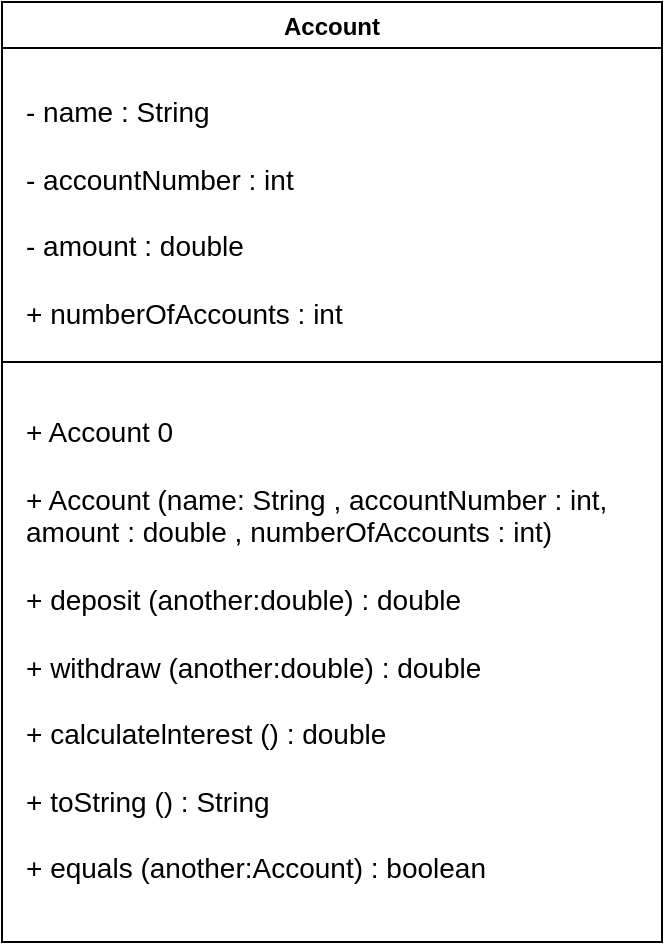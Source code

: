 <mxfile version="20.2.7" type="github">
  <diagram id="95sVJ0odP7MM4Z1XPq-E" name="Page-1">
    <mxGraphModel dx="893" dy="697" grid="1" gridSize="10" guides="1" tooltips="1" connect="1" arrows="1" fold="1" page="1" pageScale="1" pageWidth="850" pageHeight="1100" math="0" shadow="0">
      <root>
        <mxCell id="0" />
        <mxCell id="1" parent="0" />
        <mxCell id="drSC5kL2H_sf2_eazbfS-2" value="Account" style="swimlane;" vertex="1" parent="1">
          <mxGeometry x="200" y="100" width="330" height="470" as="geometry">
            <mxRectangle x="200" y="100" width="90" height="30" as="alternateBounds" />
          </mxGeometry>
        </mxCell>
        <mxCell id="drSC5kL2H_sf2_eazbfS-7" value="- name : String&lt;br&gt;&lt;br style=&quot;font-size: 14px;&quot;&gt;- accountNumber : int&lt;br&gt;&lt;br style=&quot;font-size: 14px;&quot;&gt;- amount : double&lt;br&gt;&lt;br style=&quot;font-size: 14px;&quot;&gt;+ numberOfAccounts : int" style="text;align=left;verticalAlign=top;resizable=0;points=[];autosize=1;strokeColor=none;fillColor=none;spacing=2;spacingTop=0;html=1;horizontal=1;fontSize=14;" vertex="1" parent="drSC5kL2H_sf2_eazbfS-2">
          <mxGeometry x="10" y="40" width="180" height="130" as="geometry" />
        </mxCell>
        <mxCell id="drSC5kL2H_sf2_eazbfS-8" value="&lt;div style=&quot;font-size: 14px;&quot;&gt;+ Account 0&lt;/div&gt;&lt;div style=&quot;font-size: 14px;&quot;&gt;&lt;br&gt;&lt;/div&gt;&lt;div style=&quot;font-size: 14px;&quot;&gt;+ Account (name: String , accountNumber : int,&lt;/div&gt;&lt;div style=&quot;font-size: 14px;&quot;&gt;amount : double , numberOfAccounts : int)&lt;/div&gt;&lt;div style=&quot;font-size: 14px;&quot;&gt;&lt;br&gt;&lt;/div&gt;&lt;div style=&quot;font-size: 14px;&quot;&gt;+ deposit (another:double) : double&lt;/div&gt;&lt;div style=&quot;font-size: 14px;&quot;&gt;&lt;br&gt;&lt;/div&gt;&lt;div style=&quot;font-size: 14px;&quot;&gt;+ withdraw (another:double) : double&lt;/div&gt;&lt;div style=&quot;font-size: 14px;&quot;&gt;&lt;br&gt;&lt;/div&gt;&lt;div style=&quot;font-size: 14px;&quot;&gt;+ calculatelnterest () : double&lt;/div&gt;&lt;div style=&quot;font-size: 14px;&quot;&gt;&lt;br&gt;&lt;/div&gt;&lt;div style=&quot;font-size: 14px;&quot;&gt;+ toString () : String&lt;/div&gt;&lt;div style=&quot;font-size: 14px;&quot;&gt;&lt;br&gt;&lt;/div&gt;&lt;div style=&quot;font-size: 14px;&quot;&gt;+ equals (another:Account) : boolean&lt;/div&gt;&lt;div style=&quot;font-size: 14px;&quot;&gt;&lt;br&gt;&lt;/div&gt;" style="text;html=1;align=left;verticalAlign=top;resizable=0;points=[];autosize=1;strokeColor=none;fillColor=none;fontSize=14;" vertex="1" parent="drSC5kL2H_sf2_eazbfS-2">
          <mxGeometry x="10" y="200" width="310" height="270" as="geometry" />
        </mxCell>
        <mxCell id="drSC5kL2H_sf2_eazbfS-10" value="" style="endArrow=none;html=1;rounded=0;fontSize=14;" edge="1" parent="1">
          <mxGeometry width="50" height="50" relative="1" as="geometry">
            <mxPoint x="200" y="280" as="sourcePoint" />
            <mxPoint x="530" y="280" as="targetPoint" />
          </mxGeometry>
        </mxCell>
      </root>
    </mxGraphModel>
  </diagram>
</mxfile>
